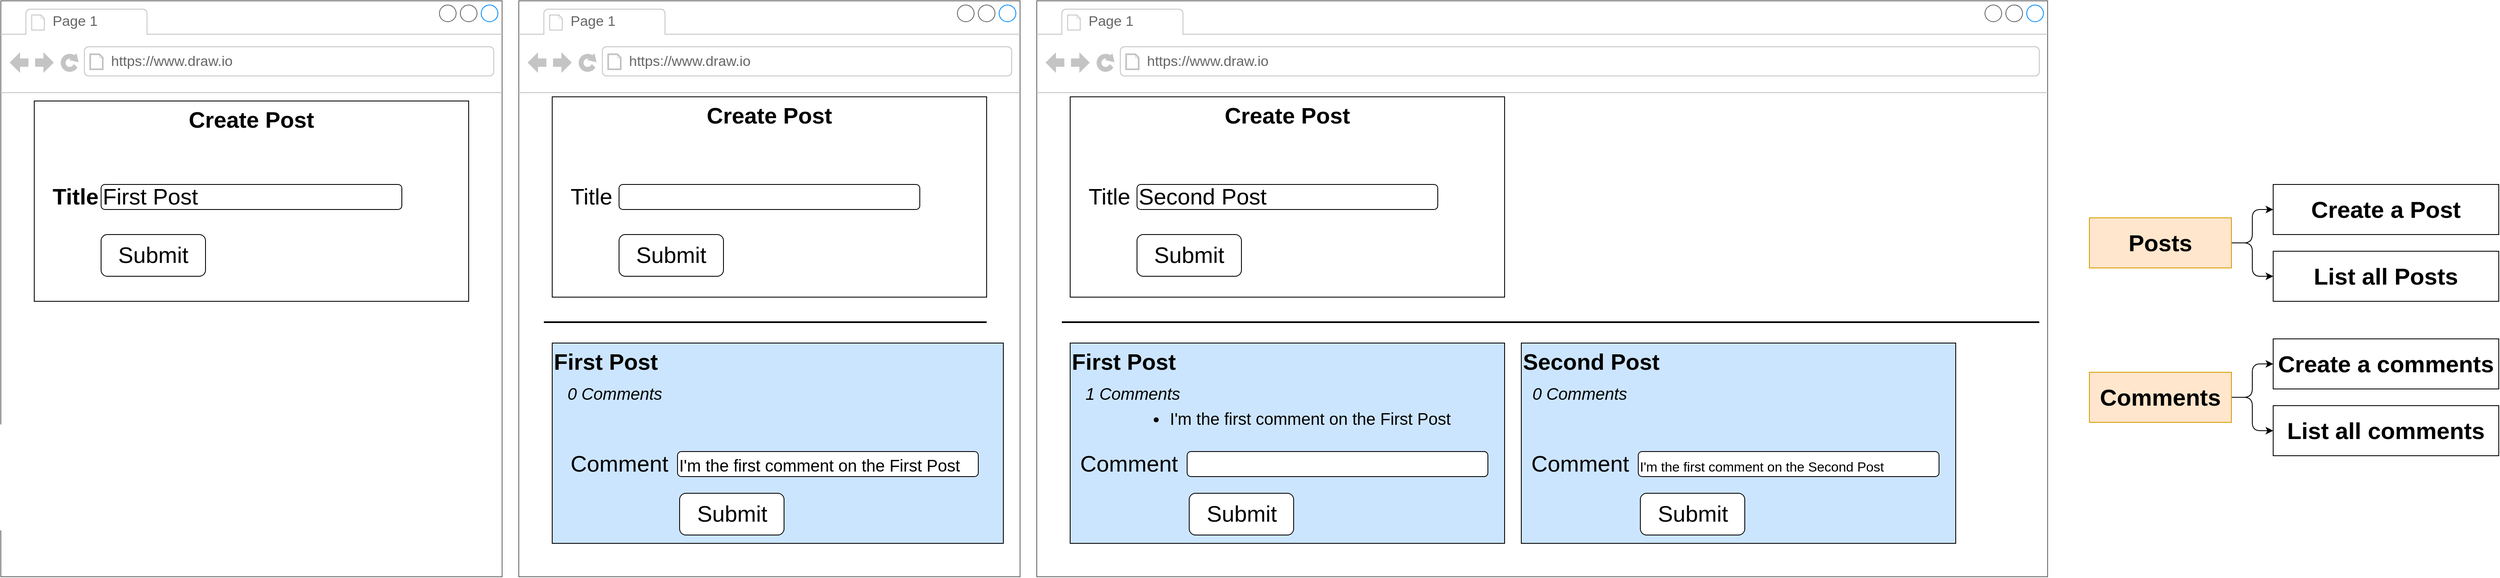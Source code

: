 <mxfile version="14.5.8" type="github">
  <diagram name="Page-1" id="03018318-947c-dd8e-b7a3-06fadd420f32">
    <mxGraphModel dx="2000" dy="1726" grid="1" gridSize="10" guides="1" tooltips="1" connect="1" arrows="1" fold="1" page="1" pageScale="1" pageWidth="1100" pageHeight="850" background="#ffffff" math="0" shadow="0">
      <root>
        <mxCell id="0" />
        <mxCell id="1" parent="0" />
        <mxCell id="QCyk7nN_7s38NwZjsG4p-1" value="" style="strokeWidth=1;shadow=0;dashed=0;align=center;html=1;shape=mxgraph.mockup.containers.browserWindow;rSize=0;strokeColor=#666666;strokeColor2=#008cff;strokeColor3=#c4c4c4;mainText=,;recursiveResize=0;" vertex="1" parent="1">
          <mxGeometry x="1180" y="160" width="600" height="690" as="geometry" />
        </mxCell>
        <mxCell id="QCyk7nN_7s38NwZjsG4p-2" value="Page 1" style="strokeWidth=1;shadow=0;dashed=0;align=center;html=1;shape=mxgraph.mockup.containers.anchor;fontSize=17;fontColor=#666666;align=left;" vertex="1" parent="QCyk7nN_7s38NwZjsG4p-1">
          <mxGeometry x="60" y="12" width="110" height="26" as="geometry" />
        </mxCell>
        <mxCell id="QCyk7nN_7s38NwZjsG4p-3" value="https://www.draw.io" style="strokeWidth=1;shadow=0;dashed=0;align=center;html=1;shape=mxgraph.mockup.containers.anchor;rSize=0;fontSize=17;fontColor=#666666;align=left;" vertex="1" parent="QCyk7nN_7s38NwZjsG4p-1">
          <mxGeometry x="130" y="60" width="250" height="26" as="geometry" />
        </mxCell>
        <mxCell id="QCyk7nN_7s38NwZjsG4p-4" value="Create Post" style="text;html=1;fillColor=none;align=center;verticalAlign=top;whiteSpace=wrap;rounded=0;fontSize=27;fontStyle=1;strokeColor=#000000;perimeterSpacing=1;labelPosition=center;verticalLabelPosition=middle;" vertex="1" parent="QCyk7nN_7s38NwZjsG4p-1">
          <mxGeometry x="40" y="120" width="520" height="240" as="geometry" />
        </mxCell>
        <mxCell id="QCyk7nN_7s38NwZjsG4p-5" value="First Post" style="rounded=1;whiteSpace=wrap;html=1;strokeColor=#000000;fontSize=27;align=left;" vertex="1" parent="QCyk7nN_7s38NwZjsG4p-1">
          <mxGeometry x="120" y="220" width="360" height="30" as="geometry" />
        </mxCell>
        <mxCell id="QCyk7nN_7s38NwZjsG4p-6" value="Title" style="text;html=1;strokeColor=none;fillColor=none;align=left;verticalAlign=middle;whiteSpace=wrap;rounded=0;fontSize=27;fontStyle=1" vertex="1" parent="QCyk7nN_7s38NwZjsG4p-1">
          <mxGeometry x="60" y="220" width="60" height="30" as="geometry" />
        </mxCell>
        <mxCell id="QCyk7nN_7s38NwZjsG4p-7" value="Submit" style="rounded=1;whiteSpace=wrap;html=1;strokeColor=#000000;fontSize=27;align=center;" vertex="1" parent="QCyk7nN_7s38NwZjsG4p-1">
          <mxGeometry x="120" y="280" width="125" height="50" as="geometry" />
        </mxCell>
        <mxCell id="QCyk7nN_7s38NwZjsG4p-8" value="" style="strokeWidth=1;shadow=0;dashed=0;align=center;html=1;shape=mxgraph.mockup.containers.browserWindow;rSize=0;strokeColor=#666666;strokeColor2=#008cff;strokeColor3=#c4c4c4;mainText=,;recursiveResize=0;" vertex="1" parent="1">
          <mxGeometry x="1800" y="160" width="600" height="690" as="geometry" />
        </mxCell>
        <mxCell id="QCyk7nN_7s38NwZjsG4p-9" value="Page 1" style="strokeWidth=1;shadow=0;dashed=0;align=center;html=1;shape=mxgraph.mockup.containers.anchor;fontSize=17;fontColor=#666666;align=left;" vertex="1" parent="QCyk7nN_7s38NwZjsG4p-8">
          <mxGeometry x="60" y="12" width="110" height="26" as="geometry" />
        </mxCell>
        <mxCell id="QCyk7nN_7s38NwZjsG4p-10" value="https://www.draw.io" style="strokeWidth=1;shadow=0;dashed=0;align=center;html=1;shape=mxgraph.mockup.containers.anchor;rSize=0;fontSize=17;fontColor=#666666;align=left;" vertex="1" parent="QCyk7nN_7s38NwZjsG4p-8">
          <mxGeometry x="130" y="60" width="250" height="26" as="geometry" />
        </mxCell>
        <mxCell id="QCyk7nN_7s38NwZjsG4p-11" value="Create Post" style="text;html=1;fillColor=none;align=center;verticalAlign=top;whiteSpace=wrap;rounded=0;fontSize=27;fontStyle=1;strokeColor=#000000;perimeterSpacing=1;labelPosition=center;verticalLabelPosition=middle;" vertex="1" parent="QCyk7nN_7s38NwZjsG4p-8">
          <mxGeometry x="40" y="115" width="520" height="240" as="geometry" />
        </mxCell>
        <mxCell id="QCyk7nN_7s38NwZjsG4p-12" value="" style="rounded=1;whiteSpace=wrap;html=1;strokeColor=#000000;fontSize=27;" vertex="1" parent="QCyk7nN_7s38NwZjsG4p-8">
          <mxGeometry x="120" y="220" width="360" height="30" as="geometry" />
        </mxCell>
        <mxCell id="QCyk7nN_7s38NwZjsG4p-13" value="Title" style="text;html=1;strokeColor=none;fillColor=none;align=left;verticalAlign=middle;whiteSpace=wrap;rounded=0;fontSize=27;" vertex="1" parent="QCyk7nN_7s38NwZjsG4p-8">
          <mxGeometry x="60" y="220" width="60" height="30" as="geometry" />
        </mxCell>
        <mxCell id="QCyk7nN_7s38NwZjsG4p-14" value="Submit" style="rounded=1;whiteSpace=wrap;html=1;strokeColor=#000000;fontSize=27;align=center;" vertex="1" parent="QCyk7nN_7s38NwZjsG4p-8">
          <mxGeometry x="120" y="280" width="125" height="50" as="geometry" />
        </mxCell>
        <mxCell id="QCyk7nN_7s38NwZjsG4p-31" value="" style="line;strokeWidth=2;html=1;rounded=1;fontSize=27;align=center;" vertex="1" parent="QCyk7nN_7s38NwZjsG4p-8">
          <mxGeometry x="30" y="380" width="530" height="10" as="geometry" />
        </mxCell>
        <mxCell id="QCyk7nN_7s38NwZjsG4p-33" value="First Post" style="text;html=1;align=left;verticalAlign=top;whiteSpace=wrap;rounded=0;fontSize=27;fontStyle=1;strokeColor=#000000;perimeterSpacing=1;labelPosition=center;verticalLabelPosition=middle;glass=0;sketch=0;shadow=0;fillColor=#CCE5FF;" vertex="1" parent="QCyk7nN_7s38NwZjsG4p-8">
          <mxGeometry x="40" y="410" width="540" height="240" as="geometry" />
        </mxCell>
        <mxCell id="QCyk7nN_7s38NwZjsG4p-37" value="&lt;font style=&quot;font-size: 20px&quot;&gt;I&#39;m the first comment on the First Post&lt;/font&gt;" style="rounded=1;whiteSpace=wrap;html=1;strokeColor=#000000;fontSize=27;align=left;" vertex="1" parent="QCyk7nN_7s38NwZjsG4p-8">
          <mxGeometry x="190" y="540" width="360" height="30" as="geometry" />
        </mxCell>
        <mxCell id="QCyk7nN_7s38NwZjsG4p-38" value="Comment" style="text;html=1;strokeColor=none;fillColor=none;align=left;verticalAlign=middle;whiteSpace=wrap;rounded=0;fontSize=27;" vertex="1" parent="QCyk7nN_7s38NwZjsG4p-8">
          <mxGeometry x="60" y="540" width="60" height="30" as="geometry" />
        </mxCell>
        <mxCell id="QCyk7nN_7s38NwZjsG4p-39" value="Submit" style="rounded=1;whiteSpace=wrap;html=1;strokeColor=#000000;fontSize=27;align=center;" vertex="1" parent="QCyk7nN_7s38NwZjsG4p-8">
          <mxGeometry x="192.5" y="590" width="125" height="50" as="geometry" />
        </mxCell>
        <mxCell id="QCyk7nN_7s38NwZjsG4p-40" value="0 Comments" style="text;html=1;strokeColor=none;fillColor=none;align=center;verticalAlign=middle;whiteSpace=wrap;rounded=0;shadow=0;glass=0;sketch=0;fontSize=20;fontStyle=2" vertex="1" parent="QCyk7nN_7s38NwZjsG4p-8">
          <mxGeometry x="55" y="460" width="120" height="20" as="geometry" />
        </mxCell>
        <mxCell id="QCyk7nN_7s38NwZjsG4p-41" value="" style="strokeWidth=1;shadow=0;dashed=0;align=center;html=1;shape=mxgraph.mockup.containers.browserWindow;rSize=0;strokeColor=#666666;strokeColor2=#008cff;strokeColor3=#c4c4c4;mainText=,;recursiveResize=0;" vertex="1" parent="1">
          <mxGeometry x="2420" y="160" width="1210" height="690" as="geometry" />
        </mxCell>
        <mxCell id="QCyk7nN_7s38NwZjsG4p-42" value="Page 1" style="strokeWidth=1;shadow=0;dashed=0;align=center;html=1;shape=mxgraph.mockup.containers.anchor;fontSize=17;fontColor=#666666;align=left;" vertex="1" parent="QCyk7nN_7s38NwZjsG4p-41">
          <mxGeometry x="60" y="12" width="110" height="26" as="geometry" />
        </mxCell>
        <mxCell id="QCyk7nN_7s38NwZjsG4p-43" value="https://www.draw.io" style="strokeWidth=1;shadow=0;dashed=0;align=center;html=1;shape=mxgraph.mockup.containers.anchor;rSize=0;fontSize=17;fontColor=#666666;align=left;" vertex="1" parent="QCyk7nN_7s38NwZjsG4p-41">
          <mxGeometry x="130" y="60" width="250" height="26" as="geometry" />
        </mxCell>
        <mxCell id="QCyk7nN_7s38NwZjsG4p-44" value="Create Post" style="text;html=1;fillColor=none;align=center;verticalAlign=top;whiteSpace=wrap;rounded=0;fontSize=27;fontStyle=1;strokeColor=#000000;perimeterSpacing=1;labelPosition=center;verticalLabelPosition=middle;" vertex="1" parent="QCyk7nN_7s38NwZjsG4p-41">
          <mxGeometry x="40" y="115" width="520" height="240" as="geometry" />
        </mxCell>
        <mxCell id="QCyk7nN_7s38NwZjsG4p-45" value="Second Post" style="rounded=1;whiteSpace=wrap;html=1;strokeColor=#000000;fontSize=27;align=left;" vertex="1" parent="QCyk7nN_7s38NwZjsG4p-41">
          <mxGeometry x="120" y="220" width="360" height="30" as="geometry" />
        </mxCell>
        <mxCell id="QCyk7nN_7s38NwZjsG4p-46" value="Title" style="text;html=1;strokeColor=none;fillColor=none;align=left;verticalAlign=middle;whiteSpace=wrap;rounded=0;fontSize=27;" vertex="1" parent="QCyk7nN_7s38NwZjsG4p-41">
          <mxGeometry x="60" y="220" width="60" height="30" as="geometry" />
        </mxCell>
        <mxCell id="QCyk7nN_7s38NwZjsG4p-47" value="Submit" style="rounded=1;whiteSpace=wrap;html=1;strokeColor=#000000;fontSize=27;align=center;" vertex="1" parent="QCyk7nN_7s38NwZjsG4p-41">
          <mxGeometry x="120" y="280" width="125" height="50" as="geometry" />
        </mxCell>
        <mxCell id="QCyk7nN_7s38NwZjsG4p-48" value="" style="line;strokeWidth=2;html=1;rounded=1;fontSize=27;align=center;" vertex="1" parent="QCyk7nN_7s38NwZjsG4p-41">
          <mxGeometry x="30" y="380" width="1170" height="10" as="geometry" />
        </mxCell>
        <mxCell id="QCyk7nN_7s38NwZjsG4p-49" value="First Post" style="text;html=1;align=left;verticalAlign=top;whiteSpace=wrap;rounded=0;fontSize=27;fontStyle=1;strokeColor=#000000;perimeterSpacing=1;labelPosition=center;verticalLabelPosition=middle;glass=0;sketch=0;shadow=0;fillColor=#CCE5FF;" vertex="1" parent="QCyk7nN_7s38NwZjsG4p-41">
          <mxGeometry x="40" y="410" width="520" height="240" as="geometry" />
        </mxCell>
        <mxCell id="QCyk7nN_7s38NwZjsG4p-50" value="" style="rounded=1;whiteSpace=wrap;html=1;strokeColor=#000000;fontSize=27;align=left;" vertex="1" parent="QCyk7nN_7s38NwZjsG4p-41">
          <mxGeometry x="180" y="540" width="360" height="30" as="geometry" />
        </mxCell>
        <mxCell id="QCyk7nN_7s38NwZjsG4p-51" value="Comment" style="text;html=1;strokeColor=none;fillColor=none;align=left;verticalAlign=middle;whiteSpace=wrap;rounded=0;fontSize=27;" vertex="1" parent="QCyk7nN_7s38NwZjsG4p-41">
          <mxGeometry x="50" y="540" width="120" height="30" as="geometry" />
        </mxCell>
        <mxCell id="QCyk7nN_7s38NwZjsG4p-52" value="Submit" style="rounded=1;whiteSpace=wrap;html=1;strokeColor=#000000;fontSize=27;align=center;" vertex="1" parent="QCyk7nN_7s38NwZjsG4p-41">
          <mxGeometry x="182.5" y="590" width="125" height="50" as="geometry" />
        </mxCell>
        <mxCell id="QCyk7nN_7s38NwZjsG4p-53" value="1 Comments" style="text;html=1;strokeColor=none;fillColor=none;align=center;verticalAlign=middle;whiteSpace=wrap;rounded=0;shadow=0;glass=0;sketch=0;fontSize=20;fontStyle=2" vertex="1" parent="QCyk7nN_7s38NwZjsG4p-41">
          <mxGeometry x="55" y="460" width="120" height="20" as="geometry" />
        </mxCell>
        <mxCell id="QCyk7nN_7s38NwZjsG4p-55" value="&lt;ul&gt;&lt;li&gt;I&#39;m the first comment on the First Post&lt;/li&gt;&lt;/ul&gt;" style="text;html=1;strokeColor=none;fillColor=none;align=center;verticalAlign=middle;whiteSpace=wrap;rounded=0;shadow=0;glass=0;sketch=0;fontSize=20;" vertex="1" parent="QCyk7nN_7s38NwZjsG4p-41">
          <mxGeometry x="95" y="490" width="425" height="20" as="geometry" />
        </mxCell>
        <mxCell id="QCyk7nN_7s38NwZjsG4p-59" value="Second Post" style="text;html=1;align=left;verticalAlign=top;whiteSpace=wrap;rounded=0;fontSize=27;fontStyle=1;strokeColor=#000000;perimeterSpacing=1;labelPosition=center;verticalLabelPosition=middle;glass=0;sketch=0;shadow=0;fillColor=#CCE5FF;" vertex="1" parent="QCyk7nN_7s38NwZjsG4p-41">
          <mxGeometry x="580" y="410" width="520" height="240" as="geometry" />
        </mxCell>
        <mxCell id="QCyk7nN_7s38NwZjsG4p-60" value="0 Comments" style="text;html=1;strokeColor=none;fillColor=none;align=center;verticalAlign=middle;whiteSpace=wrap;rounded=0;shadow=0;glass=0;sketch=0;fontSize=20;fontStyle=2" vertex="1" parent="QCyk7nN_7s38NwZjsG4p-41">
          <mxGeometry x="590" y="460" width="120" height="20" as="geometry" />
        </mxCell>
        <mxCell id="QCyk7nN_7s38NwZjsG4p-61" value="&lt;font style=&quot;font-size: 16px&quot;&gt;I&#39;m the first comment on the Second Post&lt;/font&gt;" style="rounded=1;whiteSpace=wrap;html=1;strokeColor=#000000;fontSize=27;align=left;" vertex="1" parent="QCyk7nN_7s38NwZjsG4p-41">
          <mxGeometry x="720" y="540" width="360" height="30" as="geometry" />
        </mxCell>
        <mxCell id="QCyk7nN_7s38NwZjsG4p-62" value="Comment" style="text;html=1;strokeColor=none;fillColor=none;align=left;verticalAlign=middle;whiteSpace=wrap;rounded=0;fontSize=27;" vertex="1" parent="QCyk7nN_7s38NwZjsG4p-41">
          <mxGeometry x="590" y="540" width="120" height="30" as="geometry" />
        </mxCell>
        <mxCell id="QCyk7nN_7s38NwZjsG4p-63" value="Submit" style="rounded=1;whiteSpace=wrap;html=1;strokeColor=#000000;fontSize=27;align=center;" vertex="1" parent="QCyk7nN_7s38NwZjsG4p-41">
          <mxGeometry x="722.5" y="590" width="125" height="50" as="geometry" />
        </mxCell>
        <mxCell id="QCyk7nN_7s38NwZjsG4p-71" value="" style="edgeStyle=orthogonalEdgeStyle;rounded=1;orthogonalLoop=1;jettySize=auto;html=1;fontSize=28;jumpStyle=none;" edge="1" parent="1" source="QCyk7nN_7s38NwZjsG4p-64" target="QCyk7nN_7s38NwZjsG4p-70">
          <mxGeometry relative="1" as="geometry" />
        </mxCell>
        <mxCell id="QCyk7nN_7s38NwZjsG4p-74" style="edgeStyle=orthogonalEdgeStyle;rounded=1;jumpStyle=none;orthogonalLoop=1;jettySize=auto;html=1;exitX=1;exitY=0.5;exitDx=0;exitDy=0;entryX=0;entryY=0.5;entryDx=0;entryDy=0;fontSize=28;" edge="1" parent="1" source="QCyk7nN_7s38NwZjsG4p-64" target="QCyk7nN_7s38NwZjsG4p-73">
          <mxGeometry relative="1" as="geometry" />
        </mxCell>
        <mxCell id="QCyk7nN_7s38NwZjsG4p-64" value="Posts" style="rounded=0;whiteSpace=wrap;html=1;shadow=0;glass=0;sketch=0;strokeColor=#d79b00;fillColor=#ffe6cc;fontSize=28;align=center;fontStyle=1;horizontal=1;backgroundOutline=0;metaEdit=0;" vertex="1" parent="1">
          <mxGeometry x="3680" y="420" width="170" height="60" as="geometry" />
        </mxCell>
        <mxCell id="QCyk7nN_7s38NwZjsG4p-70" value="Create a Post" style="whiteSpace=wrap;html=1;rounded=0;shadow=0;fontSize=28;fontStyle=1;glass=0;sketch=0;gradientDirection=north;" vertex="1" parent="1">
          <mxGeometry x="3900" y="380" width="270" height="60" as="geometry" />
        </mxCell>
        <mxCell id="QCyk7nN_7s38NwZjsG4p-73" value="List all Posts" style="whiteSpace=wrap;html=1;rounded=0;shadow=0;fontSize=28;fontStyle=1;glass=0;sketch=0;" vertex="1" parent="1">
          <mxGeometry x="3900" y="460" width="270" height="60" as="geometry" />
        </mxCell>
        <mxCell id="QCyk7nN_7s38NwZjsG4p-75" value="" style="edgeStyle=orthogonalEdgeStyle;rounded=1;orthogonalLoop=1;jettySize=auto;html=1;fontSize=28;jumpStyle=none;" edge="1" parent="1" source="QCyk7nN_7s38NwZjsG4p-77" target="QCyk7nN_7s38NwZjsG4p-78">
          <mxGeometry relative="1" as="geometry" />
        </mxCell>
        <mxCell id="QCyk7nN_7s38NwZjsG4p-76" style="edgeStyle=orthogonalEdgeStyle;rounded=1;jumpStyle=none;orthogonalLoop=1;jettySize=auto;html=1;exitX=1;exitY=0.5;exitDx=0;exitDy=0;entryX=0;entryY=0.5;entryDx=0;entryDy=0;fontSize=28;" edge="1" parent="1" source="QCyk7nN_7s38NwZjsG4p-77" target="QCyk7nN_7s38NwZjsG4p-79">
          <mxGeometry relative="1" as="geometry" />
        </mxCell>
        <mxCell id="QCyk7nN_7s38NwZjsG4p-77" value="Comments" style="rounded=0;whiteSpace=wrap;html=1;shadow=0;glass=0;sketch=0;strokeColor=#d79b00;fillColor=#ffe6cc;fontSize=28;align=center;fontStyle=1;horizontal=1;backgroundOutline=0;metaEdit=0;" vertex="1" parent="1">
          <mxGeometry x="3680" y="605" width="170" height="60" as="geometry" />
        </mxCell>
        <mxCell id="QCyk7nN_7s38NwZjsG4p-78" value="Create a comments" style="whiteSpace=wrap;html=1;rounded=0;shadow=0;fontSize=28;fontStyle=1;glass=0;sketch=0;gradientDirection=north;" vertex="1" parent="1">
          <mxGeometry x="3900" y="565" width="270" height="60" as="geometry" />
        </mxCell>
        <mxCell id="QCyk7nN_7s38NwZjsG4p-79" value="List all comments" style="whiteSpace=wrap;html=1;rounded=0;shadow=0;fontSize=28;fontStyle=1;glass=0;sketch=0;" vertex="1" parent="1">
          <mxGeometry x="3900" y="645" width="270" height="60" as="geometry" />
        </mxCell>
      </root>
    </mxGraphModel>
  </diagram>
</mxfile>

